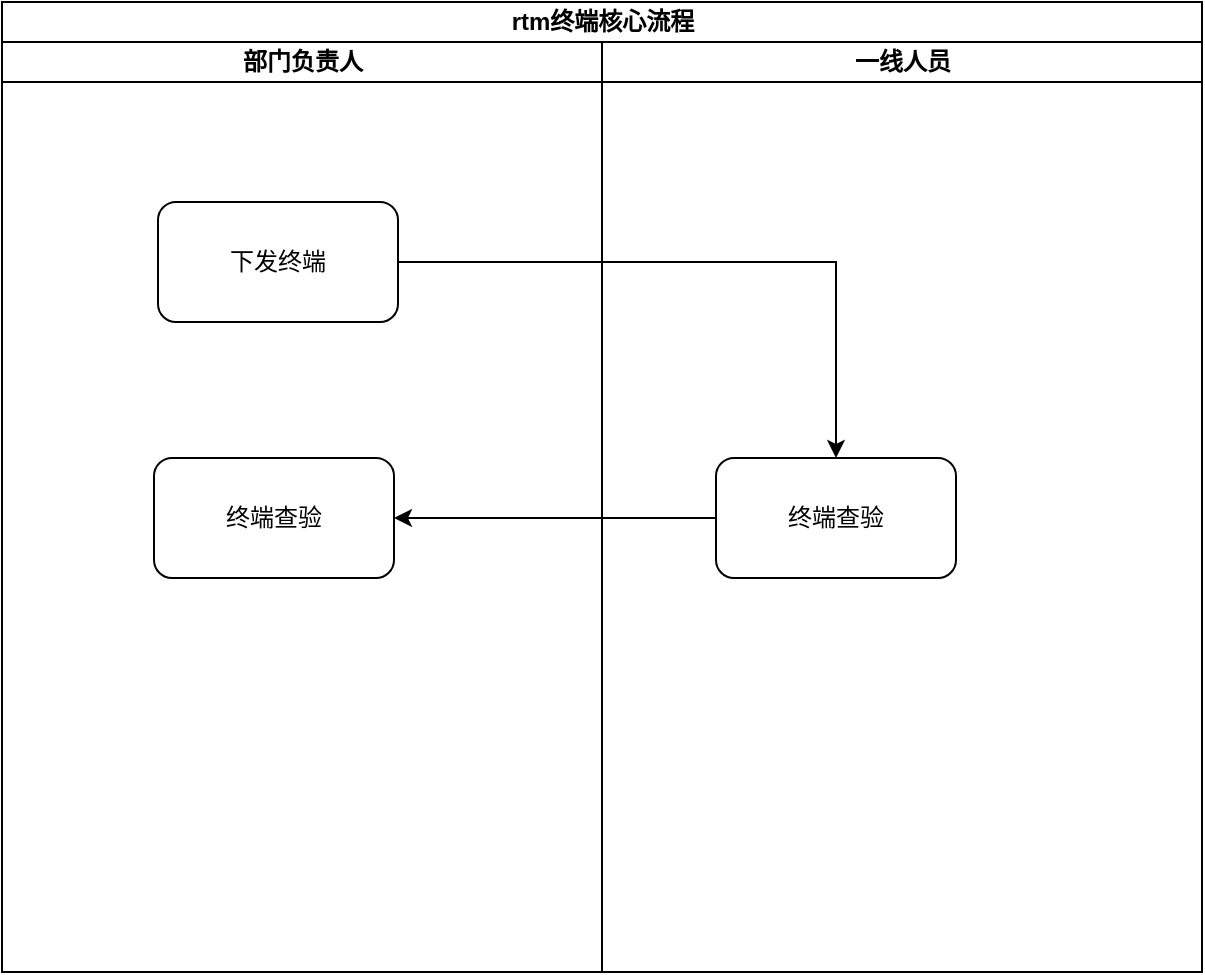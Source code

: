 <mxfile version="26.0.4">
  <diagram name="第 1 页" id="xRrCS5QztE6Z08vACNaN">
    <mxGraphModel dx="1058" dy="658" grid="0" gridSize="10" guides="0" tooltips="1" connect="0" arrows="0" fold="1" page="1" pageScale="1" pageWidth="3300" pageHeight="2339" background="none" math="0" shadow="0">
      <root>
        <mxCell id="0" />
        <mxCell id="1" parent="0" />
        <mxCell id="eiGT6yipun40KPxp0-vt-19" value="rtm终端核心流程" style="swimlane;childLayout=stackLayout;resizeParent=1;resizeParentMax=0;startSize=20;html=1;" vertex="1" parent="1">
          <mxGeometry x="1605" y="521" width="600" height="485" as="geometry" />
        </mxCell>
        <mxCell id="eiGT6yipun40KPxp0-vt-20" value="部门负责人" style="swimlane;startSize=20;html=1;" vertex="1" parent="eiGT6yipun40KPxp0-vt-19">
          <mxGeometry y="20" width="300" height="465" as="geometry" />
        </mxCell>
        <mxCell id="eiGT6yipun40KPxp0-vt-1" value="下发终端" style="rounded=1;whiteSpace=wrap;html=1;points=[[0,0,0,0,0],[0,0.25,0,0,0],[0,0.5,0,0,0],[0,0.75,0,0,0],[0,1,0,0,0],[0.25,0,0,0,0],[0.25,1,0,0,0],[0.5,0,0,0,0],[0.5,1,0,0,0],[0.75,0,0,0,0],[0.75,1,0,0,0],[1,0,0,0,0],[1,0.25,0,0,0],[1,0.5,0,0,0],[1,0.75,0,0,0],[1,1,0,0,0]];" vertex="1" parent="eiGT6yipun40KPxp0-vt-20">
          <mxGeometry x="78.0" y="80" width="120" height="60" as="geometry" />
        </mxCell>
        <mxCell id="eiGT6yipun40KPxp0-vt-3" value="终端查验" style="rounded=1;whiteSpace=wrap;html=1;" vertex="1" parent="eiGT6yipun40KPxp0-vt-20">
          <mxGeometry x="76" y="208" width="120" height="60" as="geometry" />
        </mxCell>
        <mxCell id="eiGT6yipun40KPxp0-vt-21" value="一线人员" style="swimlane;startSize=20;html=1;" vertex="1" parent="eiGT6yipun40KPxp0-vt-19">
          <mxGeometry x="300" y="20" width="300" height="465" as="geometry">
            <mxRectangle x="120" y="20" width="32" height="460" as="alternateBounds" />
          </mxGeometry>
        </mxCell>
        <mxCell id="eiGT6yipun40KPxp0-vt-2" value="终端查验" style="rounded=1;whiteSpace=wrap;html=1;" vertex="1" parent="eiGT6yipun40KPxp0-vt-21">
          <mxGeometry x="57" y="208" width="120" height="60" as="geometry" />
        </mxCell>
        <mxCell id="eiGT6yipun40KPxp0-vt-14" value="" style="edgeStyle=orthogonalEdgeStyle;rounded=0;orthogonalLoop=1;jettySize=auto;html=1;" edge="1" parent="eiGT6yipun40KPxp0-vt-19" source="eiGT6yipun40KPxp0-vt-1" target="eiGT6yipun40KPxp0-vt-2">
          <mxGeometry relative="1" as="geometry" />
        </mxCell>
        <mxCell id="eiGT6yipun40KPxp0-vt-16" value="" style="edgeStyle=orthogonalEdgeStyle;rounded=0;orthogonalLoop=1;jettySize=auto;html=1;" edge="1" parent="eiGT6yipun40KPxp0-vt-19" source="eiGT6yipun40KPxp0-vt-2" target="eiGT6yipun40KPxp0-vt-3">
          <mxGeometry relative="1" as="geometry" />
        </mxCell>
      </root>
    </mxGraphModel>
  </diagram>
</mxfile>
